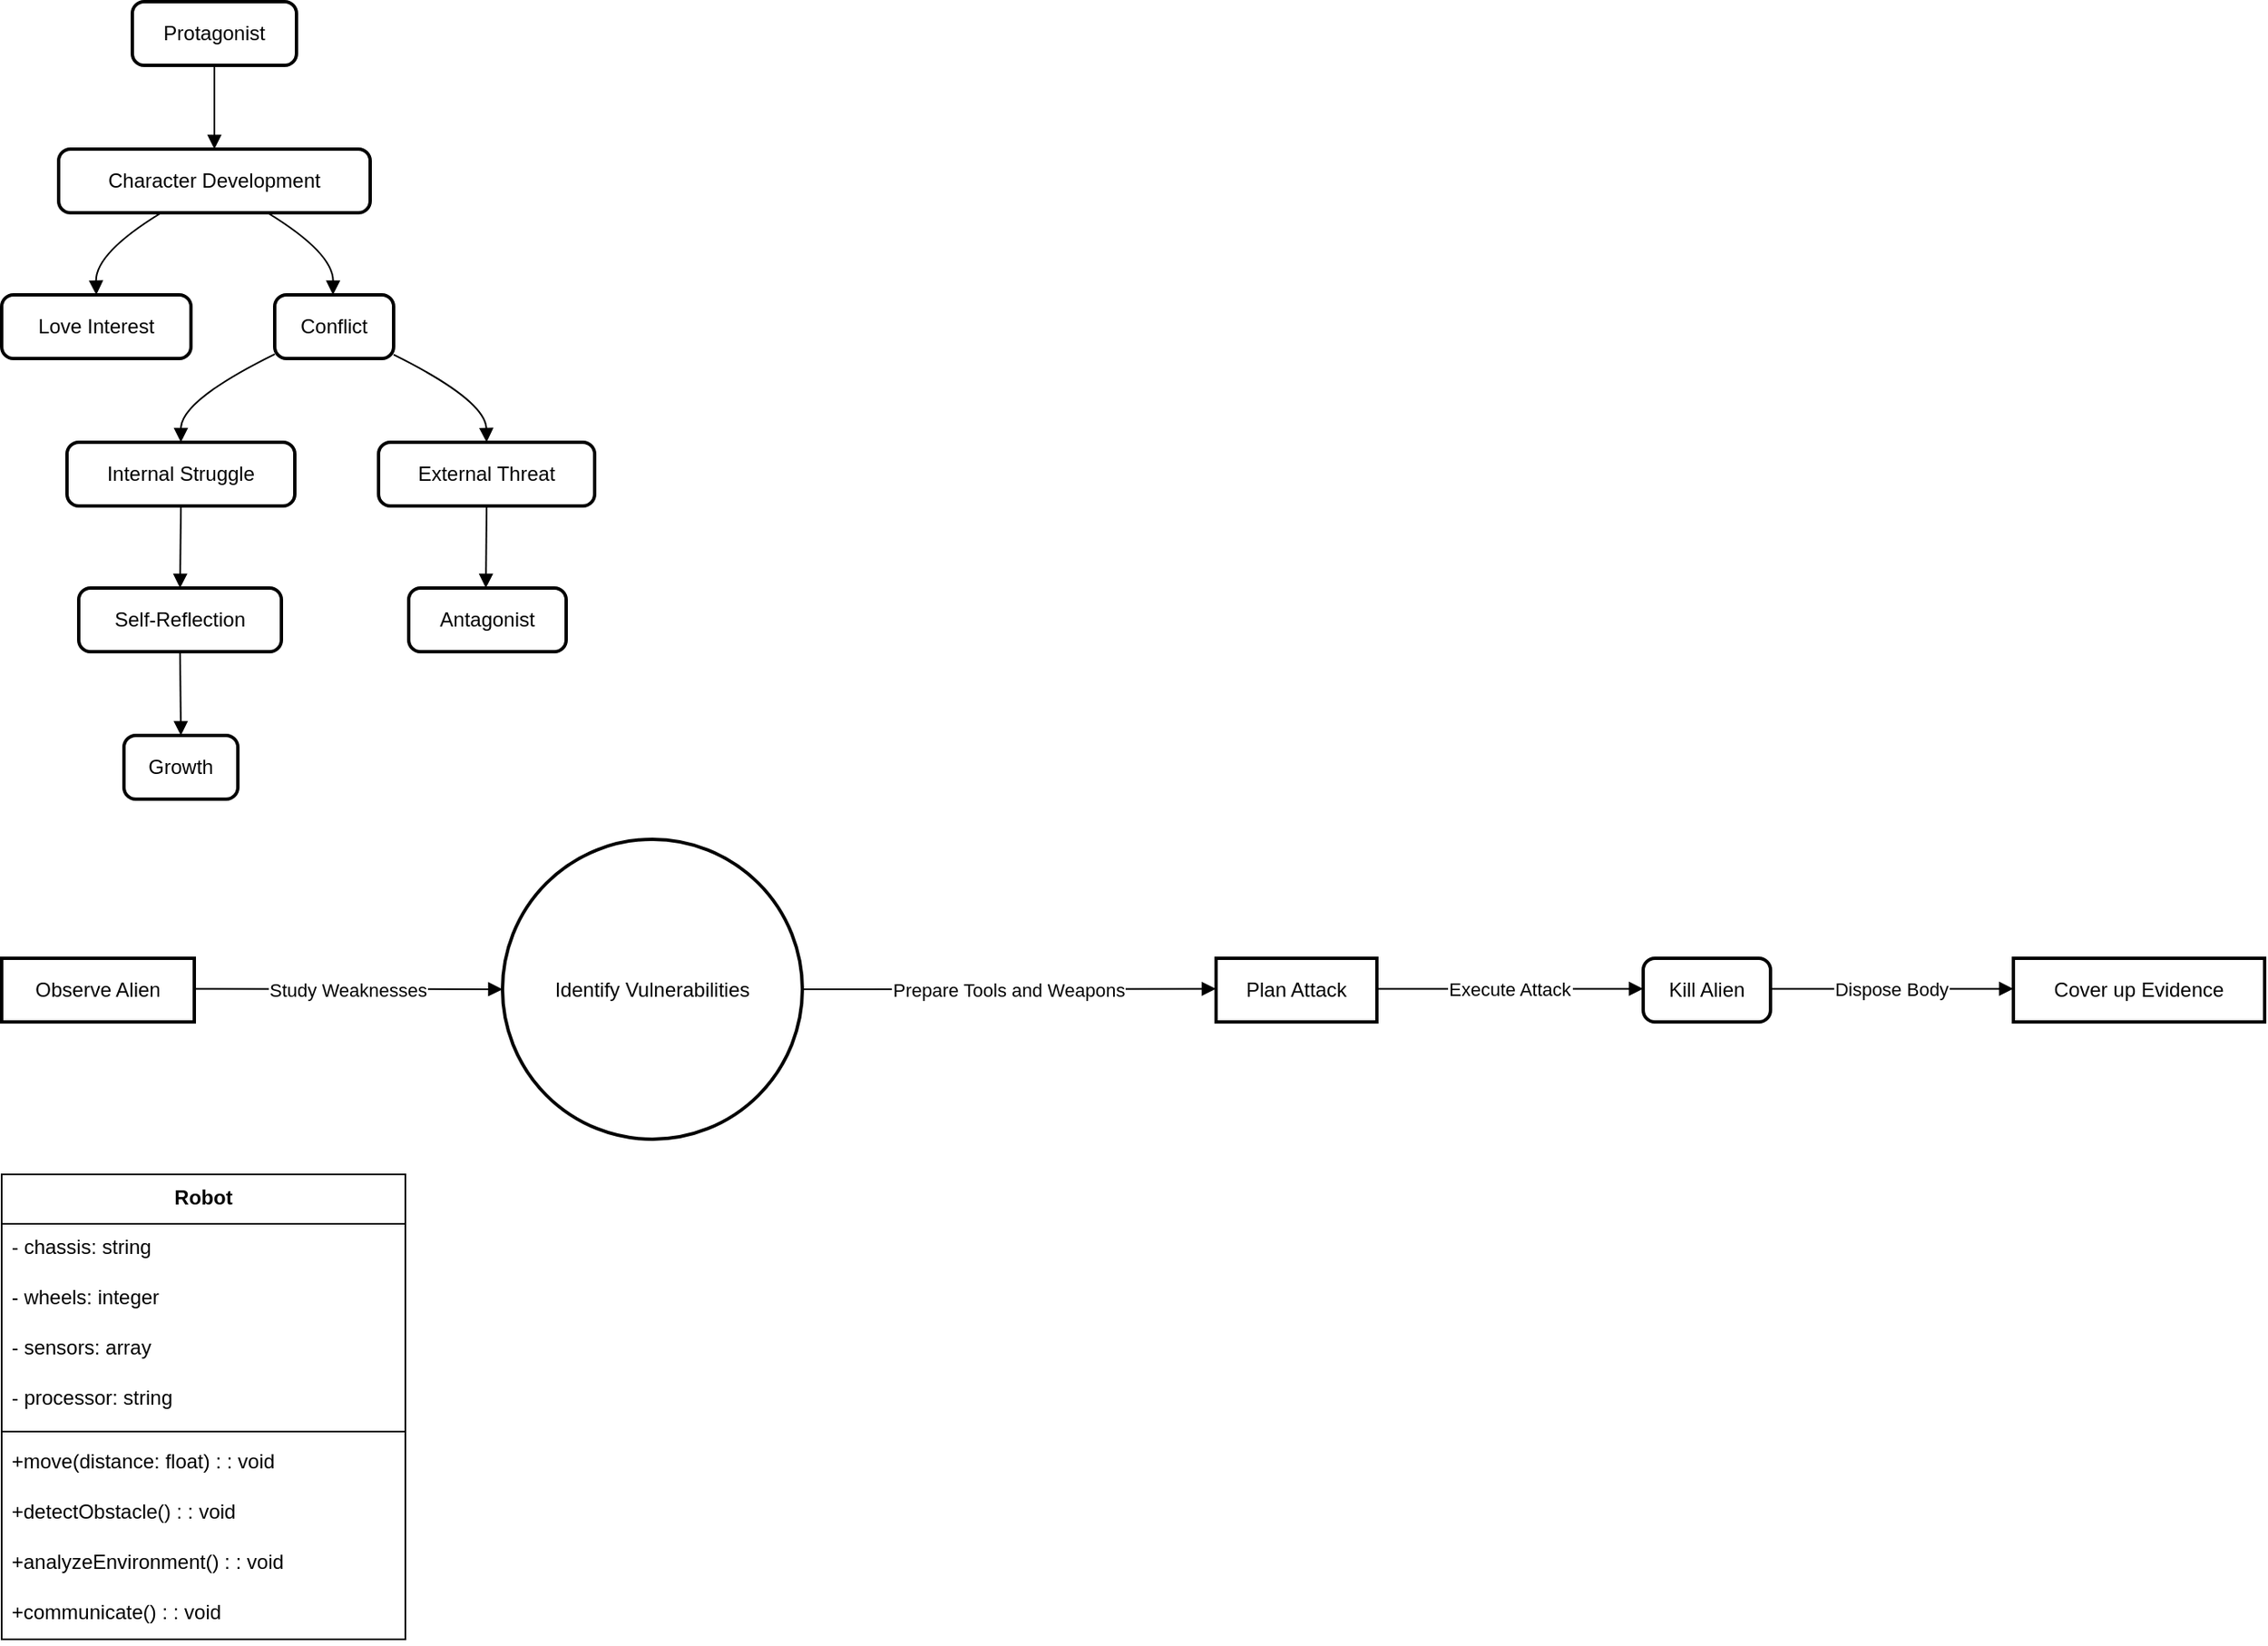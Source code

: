 <mxfile version="24.7.6">
  <diagram name="Page-1" id="R3QL27ZRKSAXmsxr0TTM">
    <mxGraphModel dx="1333" dy="698" grid="1" gridSize="10" guides="1" tooltips="1" connect="1" arrows="1" fold="1" page="1" pageScale="1" pageWidth="850" pageHeight="1100" math="0" shadow="0">
      <root>
        <mxCell id="0" />
        <mxCell id="1" parent="0" />
        <mxCell id="m0V3_cafG3HXBkxv4FI2-1" value="Protagonist" style="rounded=1;absoluteArcSize=1;arcSize=14;whiteSpace=wrap;strokeWidth=2;" vertex="1" parent="1">
          <mxGeometry x="98" y="130" width="98" height="38" as="geometry" />
        </mxCell>
        <mxCell id="m0V3_cafG3HXBkxv4FI2-2" value="Character Development" style="rounded=1;absoluteArcSize=1;arcSize=14;whiteSpace=wrap;strokeWidth=2;" vertex="1" parent="1">
          <mxGeometry x="54" y="218" width="186" height="38" as="geometry" />
        </mxCell>
        <mxCell id="m0V3_cafG3HXBkxv4FI2-3" value="Love Interest" style="rounded=1;absoluteArcSize=1;arcSize=14;whiteSpace=wrap;strokeWidth=2;" vertex="1" parent="1">
          <mxGeometry x="20" y="305" width="113" height="38" as="geometry" />
        </mxCell>
        <mxCell id="m0V3_cafG3HXBkxv4FI2-4" value="Conflict" style="rounded=1;absoluteArcSize=1;arcSize=14;whiteSpace=wrap;strokeWidth=2;" vertex="1" parent="1">
          <mxGeometry x="183" y="305" width="71" height="38" as="geometry" />
        </mxCell>
        <mxCell id="m0V3_cafG3HXBkxv4FI2-5" value="Internal Struggle" style="rounded=1;absoluteArcSize=1;arcSize=14;whiteSpace=wrap;strokeWidth=2;" vertex="1" parent="1">
          <mxGeometry x="59" y="393" width="136" height="38" as="geometry" />
        </mxCell>
        <mxCell id="m0V3_cafG3HXBkxv4FI2-6" value="External Threat" style="rounded=1;absoluteArcSize=1;arcSize=14;whiteSpace=wrap;strokeWidth=2;" vertex="1" parent="1">
          <mxGeometry x="245" y="393" width="129" height="38" as="geometry" />
        </mxCell>
        <mxCell id="m0V3_cafG3HXBkxv4FI2-7" value="Self-Reflection" style="rounded=1;absoluteArcSize=1;arcSize=14;whiteSpace=wrap;strokeWidth=2;" vertex="1" parent="1">
          <mxGeometry x="66" y="480" width="121" height="38" as="geometry" />
        </mxCell>
        <mxCell id="m0V3_cafG3HXBkxv4FI2-8" value="Growth" style="rounded=1;absoluteArcSize=1;arcSize=14;whiteSpace=wrap;strokeWidth=2;" vertex="1" parent="1">
          <mxGeometry x="93" y="568" width="68" height="38" as="geometry" />
        </mxCell>
        <mxCell id="m0V3_cafG3HXBkxv4FI2-9" value="Antagonist" style="rounded=1;absoluteArcSize=1;arcSize=14;whiteSpace=wrap;strokeWidth=2;" vertex="1" parent="1">
          <mxGeometry x="263" y="480" width="94" height="38" as="geometry" />
        </mxCell>
        <mxCell id="m0V3_cafG3HXBkxv4FI2-10" value="" style="curved=1;startArrow=none;endArrow=block;exitX=0.5;exitY=0.99;entryX=0.5;entryY=-0.01;rounded=0;" edge="1" parent="1" source="m0V3_cafG3HXBkxv4FI2-1" target="m0V3_cafG3HXBkxv4FI2-2">
          <mxGeometry relative="1" as="geometry">
            <Array as="points" />
          </mxGeometry>
        </mxCell>
        <mxCell id="m0V3_cafG3HXBkxv4FI2-11" value="" style="curved=1;startArrow=none;endArrow=block;exitX=0.34;exitY=0.97;entryX=0.5;entryY=0;rounded=0;" edge="1" parent="1" source="m0V3_cafG3HXBkxv4FI2-2" target="m0V3_cafG3HXBkxv4FI2-3">
          <mxGeometry relative="1" as="geometry">
            <Array as="points">
              <mxPoint x="76" y="280" />
            </Array>
          </mxGeometry>
        </mxCell>
        <mxCell id="m0V3_cafG3HXBkxv4FI2-12" value="" style="curved=1;startArrow=none;endArrow=block;exitX=0.66;exitY=0.97;entryX=0.49;entryY=0;rounded=0;" edge="1" parent="1" source="m0V3_cafG3HXBkxv4FI2-2" target="m0V3_cafG3HXBkxv4FI2-4">
          <mxGeometry relative="1" as="geometry">
            <Array as="points">
              <mxPoint x="218" y="280" />
            </Array>
          </mxGeometry>
        </mxCell>
        <mxCell id="m0V3_cafG3HXBkxv4FI2-13" value="" style="curved=1;startArrow=none;endArrow=block;exitX=-0.01;exitY=0.94;entryX=0.5;entryY=-0.01;rounded=0;" edge="1" parent="1" source="m0V3_cafG3HXBkxv4FI2-4" target="m0V3_cafG3HXBkxv4FI2-5">
          <mxGeometry relative="1" as="geometry">
            <Array as="points">
              <mxPoint x="127" y="368" />
            </Array>
          </mxGeometry>
        </mxCell>
        <mxCell id="m0V3_cafG3HXBkxv4FI2-14" value="" style="curved=1;startArrow=none;endArrow=block;exitX=1;exitY=0.94;entryX=0.5;entryY=-0.01;rounded=0;" edge="1" parent="1" source="m0V3_cafG3HXBkxv4FI2-4" target="m0V3_cafG3HXBkxv4FI2-6">
          <mxGeometry relative="1" as="geometry">
            <Array as="points">
              <mxPoint x="309" y="368" />
            </Array>
          </mxGeometry>
        </mxCell>
        <mxCell id="m0V3_cafG3HXBkxv4FI2-15" value="" style="curved=1;startArrow=none;endArrow=block;exitX=0.5;exitY=0.97;entryX=0.5;entryY=0;rounded=0;" edge="1" parent="1" source="m0V3_cafG3HXBkxv4FI2-5" target="m0V3_cafG3HXBkxv4FI2-7">
          <mxGeometry relative="1" as="geometry">
            <Array as="points" />
          </mxGeometry>
        </mxCell>
        <mxCell id="m0V3_cafG3HXBkxv4FI2-16" value="" style="curved=1;startArrow=none;endArrow=block;exitX=0.5;exitY=0.99;entryX=0.5;entryY=-0.01;rounded=0;" edge="1" parent="1" source="m0V3_cafG3HXBkxv4FI2-7" target="m0V3_cafG3HXBkxv4FI2-8">
          <mxGeometry relative="1" as="geometry">
            <Array as="points" />
          </mxGeometry>
        </mxCell>
        <mxCell id="m0V3_cafG3HXBkxv4FI2-17" value="" style="curved=1;startArrow=none;endArrow=block;exitX=0.5;exitY=0.97;entryX=0.49;entryY=0;rounded=0;" edge="1" parent="1" source="m0V3_cafG3HXBkxv4FI2-6" target="m0V3_cafG3HXBkxv4FI2-9">
          <mxGeometry relative="1" as="geometry">
            <Array as="points" />
          </mxGeometry>
        </mxCell>
        <mxCell id="m0V3_cafG3HXBkxv4FI2-18" value="Observe Alien" style="whiteSpace=wrap;strokeWidth=2;" vertex="1" parent="1">
          <mxGeometry x="20" y="701" width="115" height="38" as="geometry" />
        </mxCell>
        <mxCell id="m0V3_cafG3HXBkxv4FI2-19" value="Identify Vulnerabilities" style="ellipse;aspect=fixed;strokeWidth=2;whiteSpace=wrap;" vertex="1" parent="1">
          <mxGeometry x="319" y="630" width="179" height="179" as="geometry" />
        </mxCell>
        <mxCell id="m0V3_cafG3HXBkxv4FI2-20" value="Plan Attack" style="whiteSpace=wrap;strokeWidth=2;" vertex="1" parent="1">
          <mxGeometry x="745" y="701" width="96" height="38" as="geometry" />
        </mxCell>
        <mxCell id="m0V3_cafG3HXBkxv4FI2-21" value="Kill Alien" style="rounded=1;absoluteArcSize=1;arcSize=14;whiteSpace=wrap;strokeWidth=2;" vertex="1" parent="1">
          <mxGeometry x="1000" y="701" width="76" height="38" as="geometry" />
        </mxCell>
        <mxCell id="m0V3_cafG3HXBkxv4FI2-22" value="Cover up Evidence" style="whiteSpace=wrap;strokeWidth=2;" vertex="1" parent="1">
          <mxGeometry x="1221" y="701" width="150" height="38" as="geometry" />
        </mxCell>
        <mxCell id="m0V3_cafG3HXBkxv4FI2-23" value="Study Weaknesses" style="curved=1;startArrow=none;endArrow=block;exitX=1;exitY=0.48;entryX=0;entryY=0.5;rounded=0;" edge="1" parent="1" source="m0V3_cafG3HXBkxv4FI2-18" target="m0V3_cafG3HXBkxv4FI2-19">
          <mxGeometry relative="1" as="geometry">
            <Array as="points" />
          </mxGeometry>
        </mxCell>
        <mxCell id="m0V3_cafG3HXBkxv4FI2-24" value="Prepare Tools and Weapons" style="curved=1;startArrow=none;endArrow=block;exitX=1;exitY=0.5;entryX=0;entryY=0.48;rounded=0;" edge="1" parent="1" source="m0V3_cafG3HXBkxv4FI2-19" target="m0V3_cafG3HXBkxv4FI2-20">
          <mxGeometry relative="1" as="geometry">
            <Array as="points" />
          </mxGeometry>
        </mxCell>
        <mxCell id="m0V3_cafG3HXBkxv4FI2-25" value="Execute Attack" style="curved=1;startArrow=none;endArrow=block;exitX=1;exitY=0.48;entryX=0;entryY=0.48;rounded=0;" edge="1" parent="1" source="m0V3_cafG3HXBkxv4FI2-20" target="m0V3_cafG3HXBkxv4FI2-21">
          <mxGeometry relative="1" as="geometry">
            <Array as="points" />
          </mxGeometry>
        </mxCell>
        <mxCell id="m0V3_cafG3HXBkxv4FI2-26" value="Dispose Body" style="curved=1;startArrow=none;endArrow=block;exitX=1;exitY=0.48;entryX=0;entryY=0.48;rounded=0;" edge="1" parent="1" source="m0V3_cafG3HXBkxv4FI2-21" target="m0V3_cafG3HXBkxv4FI2-22">
          <mxGeometry relative="1" as="geometry">
            <Array as="points" />
          </mxGeometry>
        </mxCell>
        <mxCell id="m0V3_cafG3HXBkxv4FI2-27" value="Robot" style="swimlane;fontStyle=1;align=center;verticalAlign=top;childLayout=stackLayout;horizontal=1;startSize=29.5;horizontalStack=0;resizeParent=1;resizeParentMax=0;resizeLast=0;collapsible=0;marginBottom=0;" vertex="1" parent="1">
          <mxGeometry x="20" y="830" width="241" height="277.5" as="geometry" />
        </mxCell>
        <mxCell id="m0V3_cafG3HXBkxv4FI2-28" value="- chassis: string" style="text;strokeColor=none;fillColor=none;align=left;verticalAlign=top;spacingLeft=4;spacingRight=4;overflow=hidden;rotatable=0;points=[[0,0.5],[1,0.5]];portConstraint=eastwest;" vertex="1" parent="m0V3_cafG3HXBkxv4FI2-27">
          <mxGeometry y="29.5" width="241" height="30" as="geometry" />
        </mxCell>
        <mxCell id="m0V3_cafG3HXBkxv4FI2-29" value="- wheels: integer" style="text;strokeColor=none;fillColor=none;align=left;verticalAlign=top;spacingLeft=4;spacingRight=4;overflow=hidden;rotatable=0;points=[[0,0.5],[1,0.5]];portConstraint=eastwest;" vertex="1" parent="m0V3_cafG3HXBkxv4FI2-27">
          <mxGeometry y="59.5" width="241" height="30" as="geometry" />
        </mxCell>
        <mxCell id="m0V3_cafG3HXBkxv4FI2-30" value="- sensors: array" style="text;strokeColor=none;fillColor=none;align=left;verticalAlign=top;spacingLeft=4;spacingRight=4;overflow=hidden;rotatable=0;points=[[0,0.5],[1,0.5]];portConstraint=eastwest;" vertex="1" parent="m0V3_cafG3HXBkxv4FI2-27">
          <mxGeometry y="89.5" width="241" height="30" as="geometry" />
        </mxCell>
        <mxCell id="m0V3_cafG3HXBkxv4FI2-31" value="- processor: string" style="text;strokeColor=none;fillColor=none;align=left;verticalAlign=top;spacingLeft=4;spacingRight=4;overflow=hidden;rotatable=0;points=[[0,0.5],[1,0.5]];portConstraint=eastwest;" vertex="1" parent="m0V3_cafG3HXBkxv4FI2-27">
          <mxGeometry y="119.5" width="241" height="30" as="geometry" />
        </mxCell>
        <mxCell id="m0V3_cafG3HXBkxv4FI2-32" style="line;strokeWidth=1;fillColor=none;align=left;verticalAlign=middle;spacingTop=-1;spacingLeft=3;spacingRight=3;rotatable=0;labelPosition=right;points=[];portConstraint=eastwest;strokeColor=inherit;" vertex="1" parent="m0V3_cafG3HXBkxv4FI2-27">
          <mxGeometry y="149.5" width="241" height="8" as="geometry" />
        </mxCell>
        <mxCell id="m0V3_cafG3HXBkxv4FI2-33" value="+move(distance: float) : : void" style="text;strokeColor=none;fillColor=none;align=left;verticalAlign=top;spacingLeft=4;spacingRight=4;overflow=hidden;rotatable=0;points=[[0,0.5],[1,0.5]];portConstraint=eastwest;" vertex="1" parent="m0V3_cafG3HXBkxv4FI2-27">
          <mxGeometry y="157.5" width="241" height="30" as="geometry" />
        </mxCell>
        <mxCell id="m0V3_cafG3HXBkxv4FI2-34" value="+detectObstacle() : : void" style="text;strokeColor=none;fillColor=none;align=left;verticalAlign=top;spacingLeft=4;spacingRight=4;overflow=hidden;rotatable=0;points=[[0,0.5],[1,0.5]];portConstraint=eastwest;" vertex="1" parent="m0V3_cafG3HXBkxv4FI2-27">
          <mxGeometry y="187.5" width="241" height="30" as="geometry" />
        </mxCell>
        <mxCell id="m0V3_cafG3HXBkxv4FI2-35" value="+analyzeEnvironment() : : void" style="text;strokeColor=none;fillColor=none;align=left;verticalAlign=top;spacingLeft=4;spacingRight=4;overflow=hidden;rotatable=0;points=[[0,0.5],[1,0.5]];portConstraint=eastwest;" vertex="1" parent="m0V3_cafG3HXBkxv4FI2-27">
          <mxGeometry y="217.5" width="241" height="30" as="geometry" />
        </mxCell>
        <mxCell id="m0V3_cafG3HXBkxv4FI2-36" value="+communicate() : : void" style="text;strokeColor=none;fillColor=none;align=left;verticalAlign=top;spacingLeft=4;spacingRight=4;overflow=hidden;rotatable=0;points=[[0,0.5],[1,0.5]];portConstraint=eastwest;" vertex="1" parent="m0V3_cafG3HXBkxv4FI2-27">
          <mxGeometry y="247.5" width="241" height="30" as="geometry" />
        </mxCell>
      </root>
    </mxGraphModel>
  </diagram>
</mxfile>
